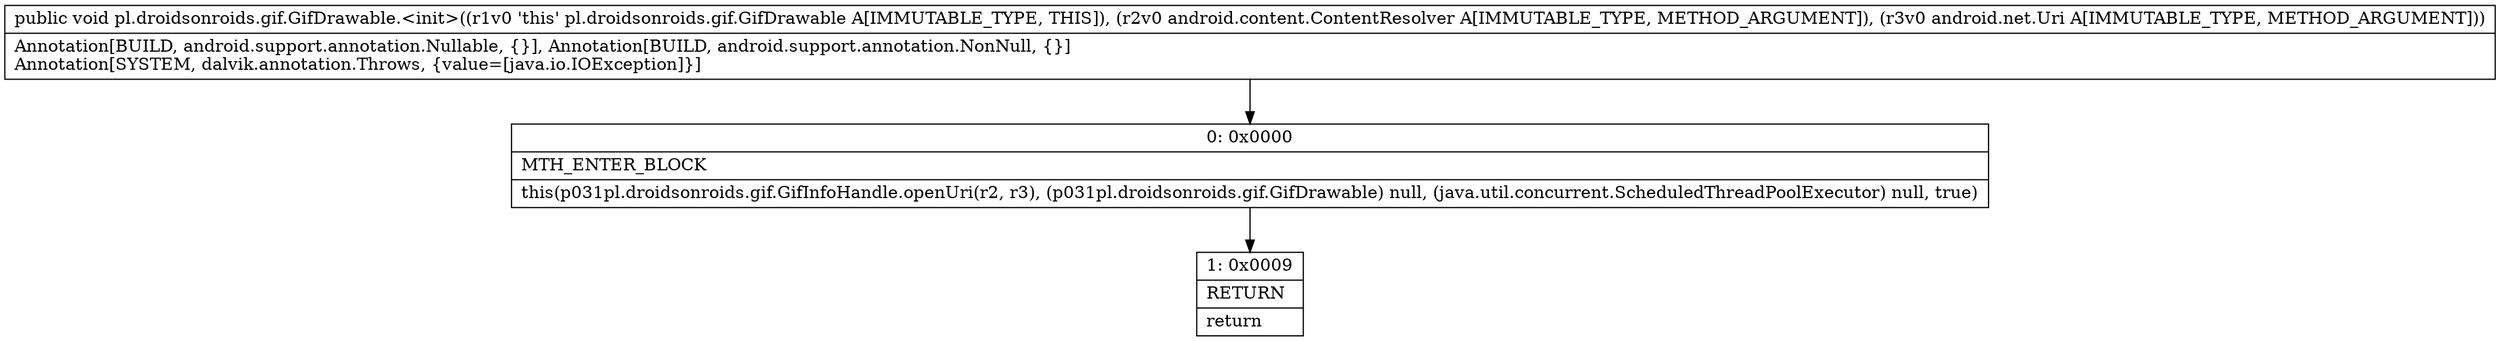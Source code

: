 digraph "CFG forpl.droidsonroids.gif.GifDrawable.\<init\>(Landroid\/content\/ContentResolver;Landroid\/net\/Uri;)V" {
Node_0 [shape=record,label="{0\:\ 0x0000|MTH_ENTER_BLOCK\l|this(p031pl.droidsonroids.gif.GifInfoHandle.openUri(r2, r3), (p031pl.droidsonroids.gif.GifDrawable) null, (java.util.concurrent.ScheduledThreadPoolExecutor) null, true)\l}"];
Node_1 [shape=record,label="{1\:\ 0x0009|RETURN\l|return\l}"];
MethodNode[shape=record,label="{public void pl.droidsonroids.gif.GifDrawable.\<init\>((r1v0 'this' pl.droidsonroids.gif.GifDrawable A[IMMUTABLE_TYPE, THIS]), (r2v0 android.content.ContentResolver A[IMMUTABLE_TYPE, METHOD_ARGUMENT]), (r3v0 android.net.Uri A[IMMUTABLE_TYPE, METHOD_ARGUMENT]))  | Annotation[BUILD, android.support.annotation.Nullable, \{\}], Annotation[BUILD, android.support.annotation.NonNull, \{\}]\lAnnotation[SYSTEM, dalvik.annotation.Throws, \{value=[java.io.IOException]\}]\l}"];
MethodNode -> Node_0;
Node_0 -> Node_1;
}

